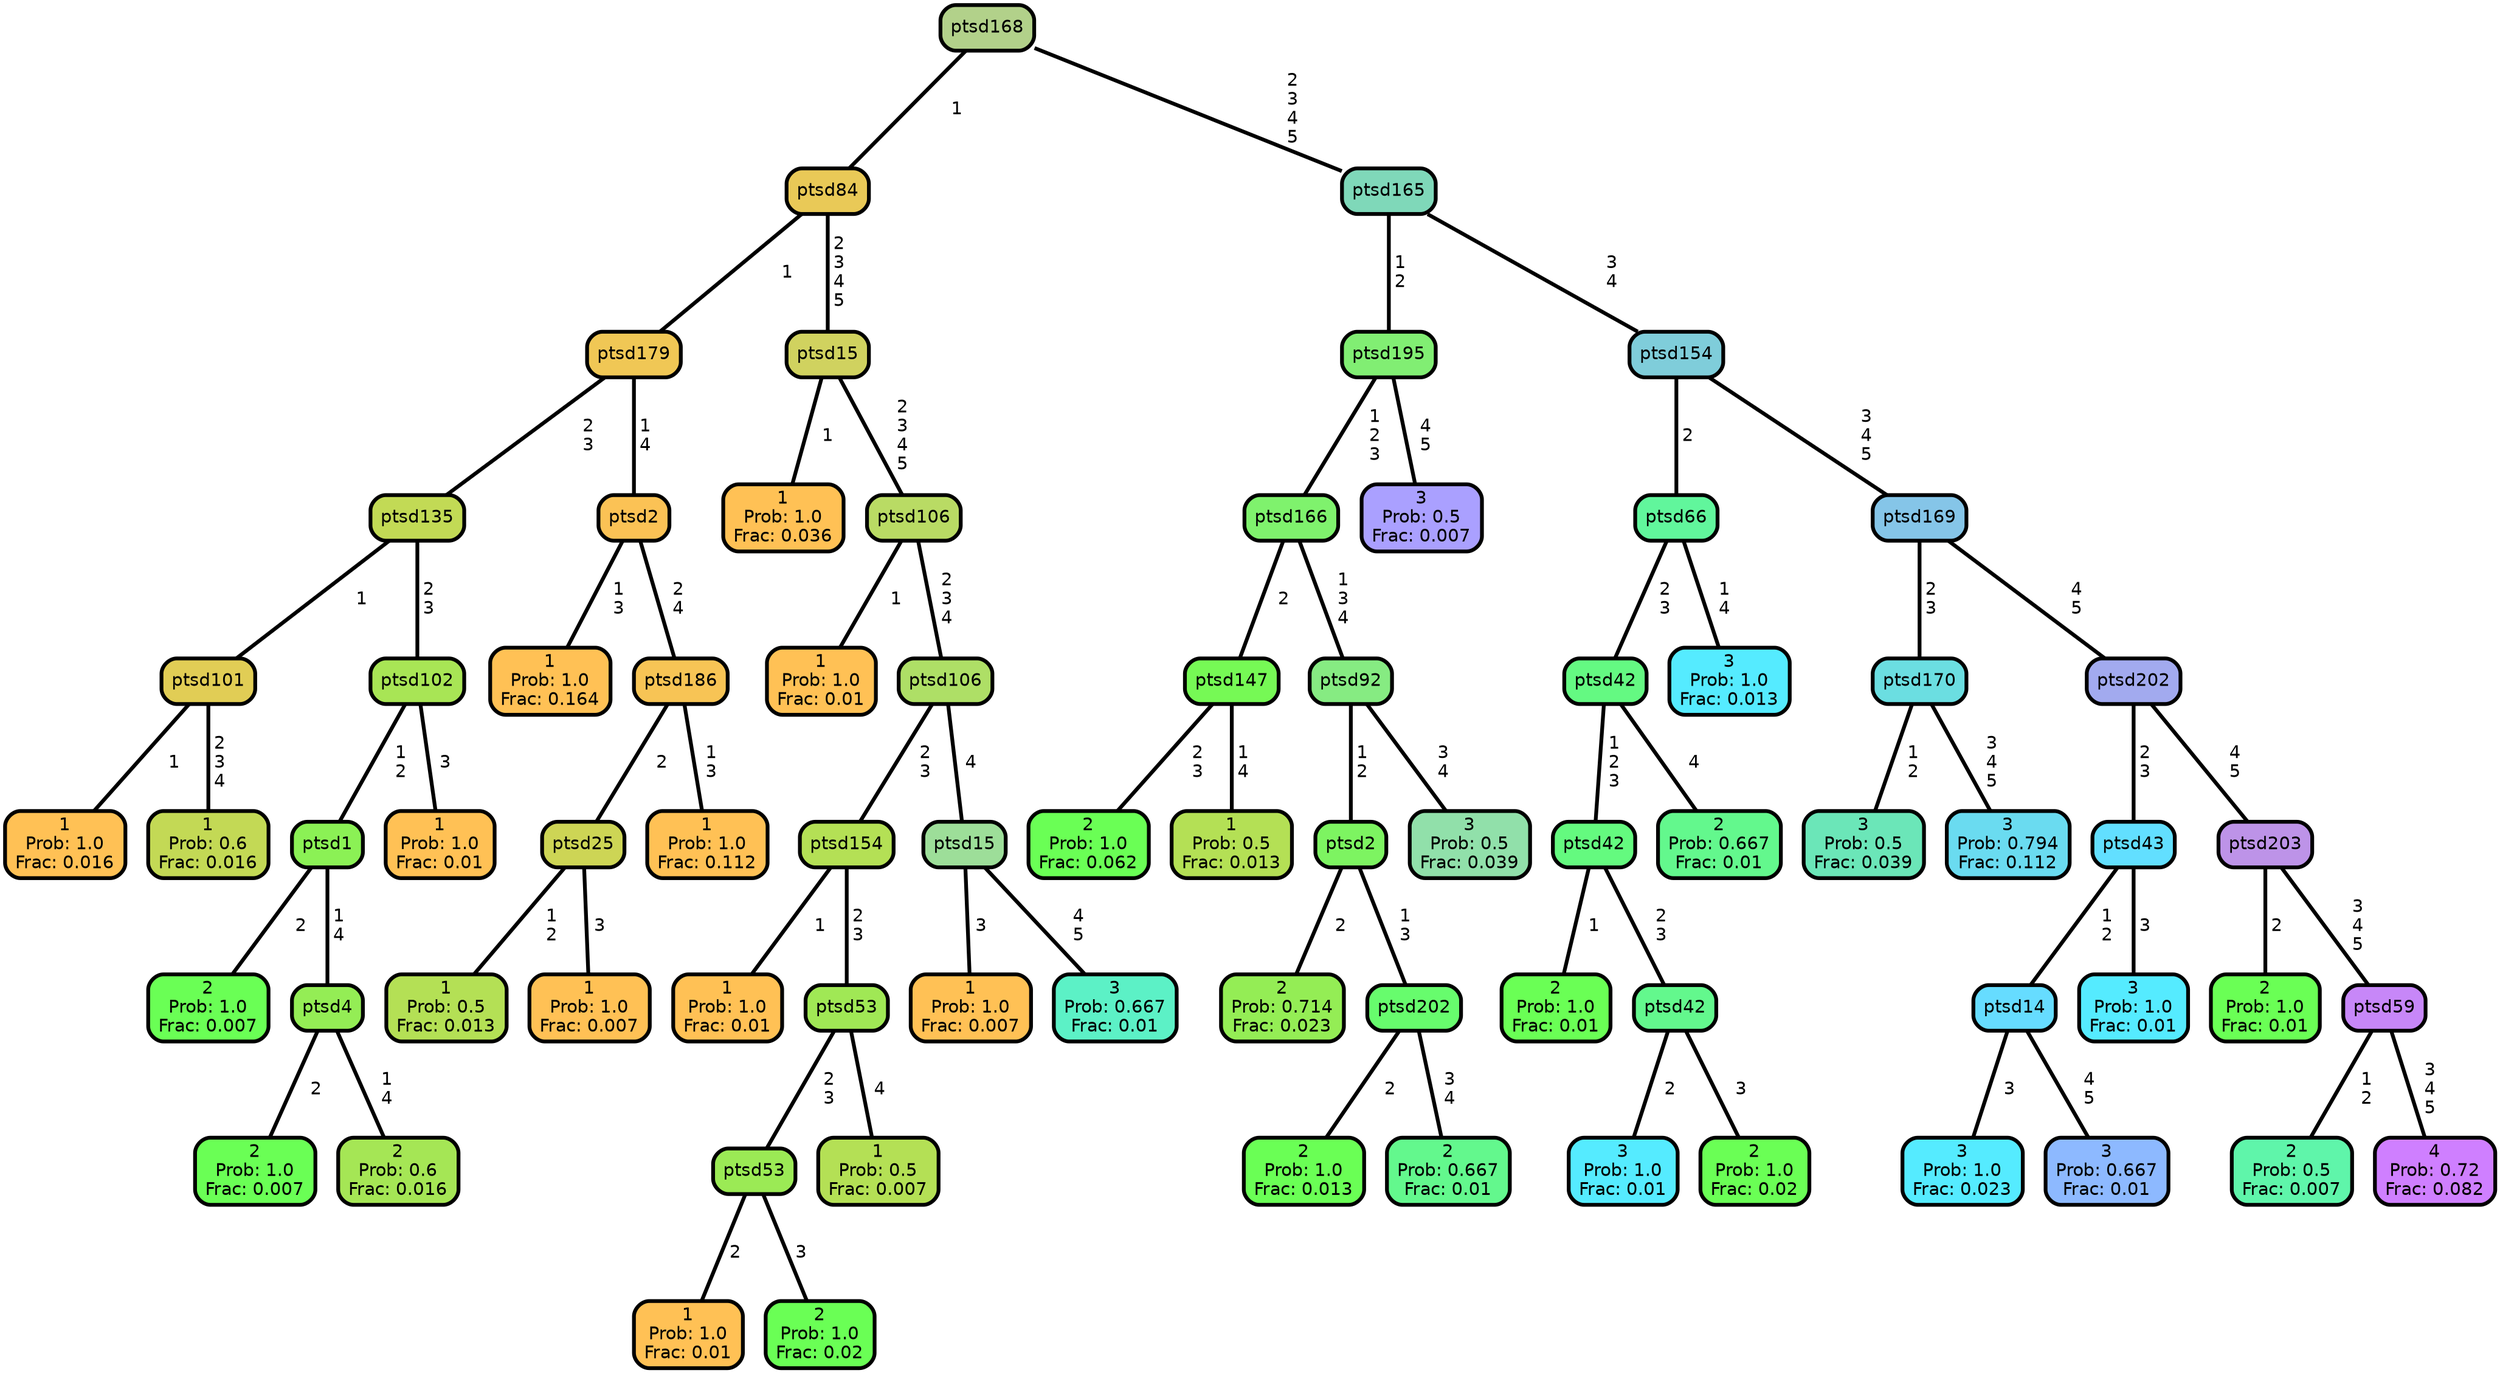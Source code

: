 graph Tree {
node [shape=box, style="filled, rounded",color="black",penwidth="3",fontcolor="black",                 fontname=helvetica] ;
graph [ranksep="0 equally", splines=straight,                 bgcolor=transparent, dpi=60] ;
edge [fontname=helvetica, color=black] ;
0 [label="1
Prob: 1.0
Frac: 0.016", fillcolor="#ffc155"] ;
1 [label="ptsd101",href=".//ptsd101.svg", fillcolor="#e1cd55"] ;
2 [label="1
Prob: 0.6
Frac: 0.016", fillcolor="#c3d955"] ;
3 [label="ptsd135",href=".//ptsd135.svg", fillcolor="#c2da55"] ;
4 [label="2
Prob: 1.0
Frac: 0.007", fillcolor="#6aff55"] ;
5 [label="ptsd1",href=".//ptsd1.svg", fillcolor="#8bf155"] ;
6 [label="2
Prob: 1.0
Frac: 0.007", fillcolor="#6aff55"] ;
7 [label="ptsd4",href=".//ptsd4.svg", fillcolor="#94ed55"] ;
8 [label="2
Prob: 0.6
Frac: 0.016", fillcolor="#a5e655"] ;
9 [label="ptsd102",href=".//ptsd102.svg", fillcolor="#a8e555"] ;
10 [label="1
Prob: 1.0
Frac: 0.01", fillcolor="#ffc155"] ;
11 [label="ptsd179",href=".//ptsd179.svg", fillcolor="#f0c755"] ;
12 [label="1
Prob: 1.0
Frac: 0.164", fillcolor="#ffc155"] ;
13 [label="ptsd2",href=".//ptsd2.svg", fillcolor="#fbc255"] ;
14 [label="1
Prob: 0.5
Frac: 0.013", fillcolor="#b4e055"] ;
15 [label="ptsd25",href=".//ptsd25.svg", fillcolor="#cdd555"] ;
16 [label="1
Prob: 1.0
Frac: 0.007", fillcolor="#ffc155"] ;
17 [label="ptsd186",href=".//ptsd186.svg", fillcolor="#f7c455"] ;
18 [label="1
Prob: 1.0
Frac: 0.112", fillcolor="#ffc155"] ;
19 [label="ptsd84",href=".//ptsd84.svg", fillcolor="#e9c957"] ;
20 [label="1
Prob: 1.0
Frac: 0.036", fillcolor="#ffc155"] ;
21 [label="ptsd15",href=".//ptsd15.svg", fillcolor="#d0d25f"] ;
22 [label="1
Prob: 1.0
Frac: 0.01", fillcolor="#ffc155"] ;
23 [label="ptsd106",href=".//ptsd106.svg", fillcolor="#b9db64"] ;
24 [label="1
Prob: 1.0
Frac: 0.01", fillcolor="#ffc155"] ;
25 [label="ptsd154",href=".//ptsd154.svg", fillcolor="#b4e055"] ;
26 [label="1
Prob: 1.0
Frac: 0.01", fillcolor="#ffc155"] ;
27 [label="ptsd53",href=".//ptsd53.svg", fillcolor="#9bea55"] ;
28 [label="2
Prob: 1.0
Frac: 0.02", fillcolor="#6aff55"] ;
29 [label="ptsd53",href=".//ptsd53.svg", fillcolor="#a0e855"] ;
30 [label="1
Prob: 0.5
Frac: 0.007", fillcolor="#b4e055"] ;
31 [label="ptsd106",href=".//ptsd106.svg", fillcolor="#aedf66"] ;
32 [label="1
Prob: 1.0
Frac: 0.007", fillcolor="#ffc155"] ;
33 [label="ptsd15",href=".//ptsd15.svg", fillcolor="#9dde99"] ;
34 [label="3
Prob: 0.667
Frac: 0.01", fillcolor="#5cf1c6"] ;
35 [label="ptsd168",href=".//ptsd168.svg", fillcolor="#b2d18a"] ;
36 [label="2
Prob: 1.0
Frac: 0.062", fillcolor="#6aff55"] ;
37 [label="ptsd147",href=".//ptsd147.svg", fillcolor="#76f955"] ;
38 [label="1
Prob: 0.5
Frac: 0.013", fillcolor="#b4e055"] ;
39 [label="ptsd166",href=".//ptsd166.svg", fillcolor="#7ff26d"] ;
40 [label="2
Prob: 0.714
Frac: 0.023", fillcolor="#94ed55"] ;
41 [label="ptsd2",href=".//ptsd2.svg", fillcolor="#7df461"] ;
42 [label="2
Prob: 1.0
Frac: 0.013", fillcolor="#6aff55"] ;
43 [label="ptsd202",href=".//ptsd202.svg", fillcolor="#67fc6d"] ;
44 [label="2
Prob: 0.667
Frac: 0.01", fillcolor="#63f88d"] ;
45 [label="ptsd92",href=".//ptsd92.svg", fillcolor="#86eb82"] ;
46 [label="3
Prob: 0.5
Frac: 0.039", fillcolor="#91e0aa"] ;
47 [label="ptsd195",href=".//ptsd195.svg", fillcolor="#81ee73"] ;
48 [label="3
Prob: 0.5
Frac: 0.007", fillcolor="#aaa0ff"] ;
49 [label="ptsd165",href=".//ptsd165.svg", fillcolor="#7fd8b9"] ;
50 [label="2
Prob: 1.0
Frac: 0.01", fillcolor="#6aff55"] ;
51 [label="ptsd42",href=".//ptsd42.svg", fillcolor="#64fa7f"] ;
52 [label="3
Prob: 1.0
Frac: 0.01", fillcolor="#55ebff"] ;
53 [label="ptsd42",href=".//ptsd42.svg", fillcolor="#63f88d"] ;
54 [label="2
Prob: 1.0
Frac: 0.02", fillcolor="#6aff55"] ;
55 [label="ptsd42",href=".//ptsd42.svg", fillcolor="#64f982"] ;
56 [label="2
Prob: 0.667
Frac: 0.01", fillcolor="#63f88d"] ;
57 [label="ptsd66",href=".//ptsd66.svg", fillcolor="#61f69c"] ;
58 [label="3
Prob: 1.0
Frac: 0.013", fillcolor="#55ebff"] ;
59 [label="ptsd154",href=".//ptsd154.svg", fillcolor="#7fcdda"] ;
60 [label="3
Prob: 0.5
Frac: 0.039", fillcolor="#6be6b8"] ;
61 [label="ptsd170",href=".//ptsd170.svg", fillcolor="#6bdee1"] ;
62 [label="3
Prob: 0.794
Frac: 0.112", fillcolor="#6adbf0"] ;
63 [label="ptsd169",href=".//ptsd169.svg", fillcolor="#85c5e8"] ;
64 [label="3
Prob: 1.0
Frac: 0.023", fillcolor="#55ebff"] ;
65 [label="ptsd14",href=".//ptsd14.svg", fillcolor="#66dcff"] ;
66 [label="3
Prob: 0.667
Frac: 0.01", fillcolor="#8db9ff"] ;
67 [label="ptsd43",href=".//ptsd43.svg", fillcolor="#62dfff"] ;
68 [label="3
Prob: 1.0
Frac: 0.01", fillcolor="#55ebff"] ;
69 [label="ptsd202",href=".//ptsd202.svg", fillcolor="#a2aaef"] ;
70 [label="2
Prob: 1.0
Frac: 0.01", fillcolor="#6aff55"] ;
71 [label="ptsd203",href=".//ptsd203.svg", fillcolor="#bd93e8"] ;
72 [label="2
Prob: 0.5
Frac: 0.007", fillcolor="#5ff5aa"] ;
73 [label="ptsd59",href=".//ptsd59.svg", fillcolor="#c787f8"] ;
74 [label="4
Prob: 0.72
Frac: 0.082", fillcolor="#cf7fff"] ;
1 -- 0 [label=" 1",penwidth=3] ;
1 -- 2 [label=" 2\n 3\n 4",penwidth=3] ;
3 -- 1 [label=" 1",penwidth=3] ;
3 -- 9 [label=" 2\n 3",penwidth=3] ;
5 -- 4 [label=" 2",penwidth=3] ;
5 -- 7 [label=" 1\n 4",penwidth=3] ;
7 -- 6 [label=" 2",penwidth=3] ;
7 -- 8 [label=" 1\n 4",penwidth=3] ;
9 -- 5 [label=" 1\n 2",penwidth=3] ;
9 -- 10 [label=" 3",penwidth=3] ;
11 -- 3 [label=" 2\n 3",penwidth=3] ;
11 -- 13 [label=" 1\n 4",penwidth=3] ;
13 -- 12 [label=" 1\n 3",penwidth=3] ;
13 -- 17 [label=" 2\n 4",penwidth=3] ;
15 -- 14 [label=" 1\n 2",penwidth=3] ;
15 -- 16 [label=" 3",penwidth=3] ;
17 -- 15 [label=" 2",penwidth=3] ;
17 -- 18 [label=" 1\n 3",penwidth=3] ;
19 -- 11 [label=" 1",penwidth=3] ;
19 -- 21 [label=" 2\n 3\n 4\n 5",penwidth=3] ;
21 -- 20 [label=" 1",penwidth=3] ;
21 -- 23 [label=" 2\n 3\n 4\n 5",penwidth=3] ;
23 -- 22 [label=" 1",penwidth=3] ;
23 -- 31 [label=" 2\n 3\n 4",penwidth=3] ;
25 -- 24 [label=" 1",penwidth=3] ;
25 -- 29 [label=" 2\n 3",penwidth=3] ;
27 -- 26 [label=" 2",penwidth=3] ;
27 -- 28 [label=" 3",penwidth=3] ;
29 -- 27 [label=" 2\n 3",penwidth=3] ;
29 -- 30 [label=" 4",penwidth=3] ;
31 -- 25 [label=" 2\n 3",penwidth=3] ;
31 -- 33 [label=" 4",penwidth=3] ;
33 -- 32 [label=" 3",penwidth=3] ;
33 -- 34 [label=" 4\n 5",penwidth=3] ;
35 -- 19 [label=" 1",penwidth=3] ;
35 -- 49 [label=" 2\n 3\n 4\n 5",penwidth=3] ;
37 -- 36 [label=" 2\n 3",penwidth=3] ;
37 -- 38 [label=" 1\n 4",penwidth=3] ;
39 -- 37 [label=" 2",penwidth=3] ;
39 -- 45 [label=" 1\n 3\n 4",penwidth=3] ;
41 -- 40 [label=" 2",penwidth=3] ;
41 -- 43 [label=" 1\n 3",penwidth=3] ;
43 -- 42 [label=" 2",penwidth=3] ;
43 -- 44 [label=" 3\n 4",penwidth=3] ;
45 -- 41 [label=" 1\n 2",penwidth=3] ;
45 -- 46 [label=" 3\n 4",penwidth=3] ;
47 -- 39 [label=" 1\n 2\n 3",penwidth=3] ;
47 -- 48 [label=" 4\n 5",penwidth=3] ;
49 -- 47 [label=" 1\n 2",penwidth=3] ;
49 -- 59 [label=" 3\n 4",penwidth=3] ;
51 -- 50 [label=" 1",penwidth=3] ;
51 -- 53 [label=" 2\n 3",penwidth=3] ;
53 -- 52 [label=" 2",penwidth=3] ;
53 -- 54 [label=" 3",penwidth=3] ;
55 -- 51 [label=" 1\n 2\n 3",penwidth=3] ;
55 -- 56 [label=" 4",penwidth=3] ;
57 -- 55 [label=" 2\n 3",penwidth=3] ;
57 -- 58 [label=" 1\n 4",penwidth=3] ;
59 -- 57 [label=" 2",penwidth=3] ;
59 -- 63 [label=" 3\n 4\n 5",penwidth=3] ;
61 -- 60 [label=" 1\n 2",penwidth=3] ;
61 -- 62 [label=" 3\n 4\n 5",penwidth=3] ;
63 -- 61 [label=" 2\n 3",penwidth=3] ;
63 -- 69 [label=" 4\n 5",penwidth=3] ;
65 -- 64 [label=" 3",penwidth=3] ;
65 -- 66 [label=" 4\n 5",penwidth=3] ;
67 -- 65 [label=" 1\n 2",penwidth=3] ;
67 -- 68 [label=" 3",penwidth=3] ;
69 -- 67 [label=" 2\n 3",penwidth=3] ;
69 -- 71 [label=" 4\n 5",penwidth=3] ;
71 -- 70 [label=" 2",penwidth=3] ;
71 -- 73 [label=" 3\n 4\n 5",penwidth=3] ;
73 -- 72 [label=" 1\n 2",penwidth=3] ;
73 -- 74 [label=" 3\n 4\n 5",penwidth=3] ;
{rank = same;}}